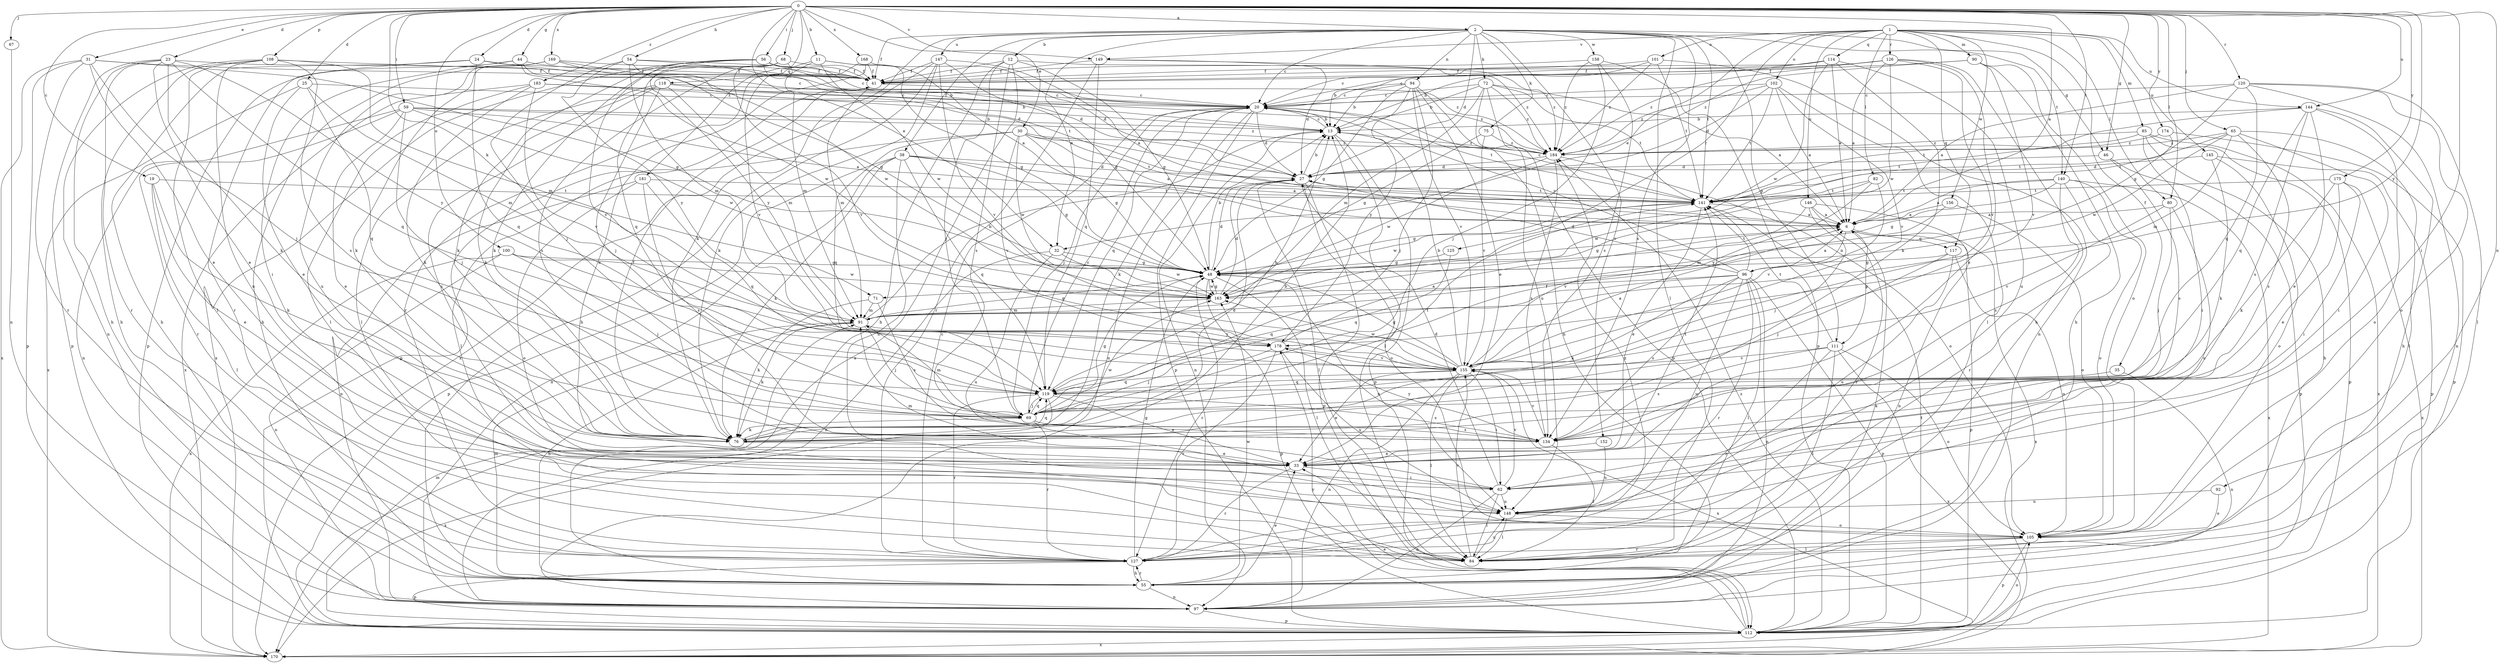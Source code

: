 strict digraph  {
0;
1;
2;
6;
11;
12;
13;
19;
20;
23;
24;
25;
27;
30;
31;
32;
33;
35;
38;
41;
44;
46;
48;
54;
55;
56;
59;
62;
65;
67;
68;
69;
71;
72;
75;
76;
80;
82;
84;
85;
90;
91;
92;
94;
96;
97;
100;
101;
102;
105;
108;
111;
112;
114;
117;
118;
119;
120;
125;
126;
127;
134;
140;
141;
144;
145;
146;
147;
148;
149;
152;
155;
156;
158;
163;
168;
169;
170;
174;
175;
178;
181;
183;
184;
0 -> 2  [label=a];
0 -> 6  [label=a];
0 -> 11  [label=b];
0 -> 19  [label=c];
0 -> 23  [label=d];
0 -> 24  [label=d];
0 -> 25  [label=d];
0 -> 30  [label=e];
0 -> 31  [label=e];
0 -> 32  [label=e];
0 -> 44  [label=g];
0 -> 46  [label=g];
0 -> 54  [label=h];
0 -> 56  [label=i];
0 -> 59  [label=i];
0 -> 62  [label=i];
0 -> 65  [label=j];
0 -> 67  [label=j];
0 -> 68  [label=j];
0 -> 71  [label=k];
0 -> 80  [label=l];
0 -> 92  [label=n];
0 -> 100  [label=o];
0 -> 108  [label=p];
0 -> 120  [label=r];
0 -> 140  [label=t];
0 -> 144  [label=u];
0 -> 149  [label=v];
0 -> 168  [label=x];
0 -> 169  [label=x];
0 -> 174  [label=y];
0 -> 175  [label=y];
0 -> 178  [label=y];
0 -> 181  [label=z];
0 -> 183  [label=z];
1 -> 32  [label=e];
1 -> 35  [label=f];
1 -> 80  [label=l];
1 -> 82  [label=l];
1 -> 85  [label=m];
1 -> 90  [label=m];
1 -> 101  [label=o];
1 -> 102  [label=o];
1 -> 114  [label=q];
1 -> 117  [label=q];
1 -> 125  [label=r];
1 -> 126  [label=r];
1 -> 144  [label=u];
1 -> 145  [label=u];
1 -> 146  [label=u];
1 -> 149  [label=v];
1 -> 156  [label=w];
2 -> 12  [label=b];
2 -> 20  [label=c];
2 -> 27  [label=d];
2 -> 32  [label=e];
2 -> 38  [label=f];
2 -> 41  [label=f];
2 -> 46  [label=g];
2 -> 72  [label=k];
2 -> 75  [label=k];
2 -> 76  [label=k];
2 -> 84  [label=l];
2 -> 94  [label=n];
2 -> 111  [label=p];
2 -> 134  [label=s];
2 -> 140  [label=t];
2 -> 141  [label=t];
2 -> 147  [label=u];
2 -> 152  [label=v];
2 -> 158  [label=w];
6 -> 48  [label=g];
6 -> 96  [label=n];
6 -> 111  [label=p];
6 -> 112  [label=p];
6 -> 117  [label=q];
6 -> 170  [label=x];
11 -> 6  [label=a];
11 -> 48  [label=g];
11 -> 118  [label=q];
11 -> 155  [label=v];
11 -> 163  [label=w];
12 -> 41  [label=f];
12 -> 48  [label=g];
12 -> 55  [label=h];
12 -> 69  [label=j];
12 -> 134  [label=s];
12 -> 170  [label=x];
12 -> 184  [label=z];
13 -> 20  [label=c];
13 -> 84  [label=l];
13 -> 97  [label=n];
13 -> 112  [label=p];
13 -> 184  [label=z];
19 -> 33  [label=e];
19 -> 76  [label=k];
19 -> 84  [label=l];
19 -> 141  [label=t];
20 -> 13  [label=b];
20 -> 27  [label=d];
20 -> 69  [label=j];
20 -> 76  [label=k];
20 -> 97  [label=n];
20 -> 112  [label=p];
20 -> 119  [label=q];
20 -> 141  [label=t];
23 -> 33  [label=e];
23 -> 41  [label=f];
23 -> 55  [label=h];
23 -> 76  [label=k];
23 -> 112  [label=p];
23 -> 119  [label=q];
23 -> 127  [label=r];
23 -> 178  [label=y];
24 -> 27  [label=d];
24 -> 41  [label=f];
24 -> 55  [label=h];
24 -> 119  [label=q];
24 -> 127  [label=r];
25 -> 20  [label=c];
25 -> 33  [label=e];
25 -> 91  [label=m];
25 -> 119  [label=q];
25 -> 170  [label=x];
27 -> 13  [label=b];
27 -> 84  [label=l];
27 -> 105  [label=o];
27 -> 112  [label=p];
27 -> 141  [label=t];
30 -> 6  [label=a];
30 -> 48  [label=g];
30 -> 84  [label=l];
30 -> 119  [label=q];
30 -> 141  [label=t];
30 -> 155  [label=v];
30 -> 163  [label=w];
30 -> 184  [label=z];
31 -> 33  [label=e];
31 -> 41  [label=f];
31 -> 48  [label=g];
31 -> 69  [label=j];
31 -> 112  [label=p];
31 -> 127  [label=r];
31 -> 170  [label=x];
32 -> 48  [label=g];
32 -> 97  [label=n];
32 -> 148  [label=u];
32 -> 163  [label=w];
33 -> 62  [label=i];
33 -> 127  [label=r];
33 -> 141  [label=t];
35 -> 97  [label=n];
35 -> 119  [label=q];
38 -> 6  [label=a];
38 -> 27  [label=d];
38 -> 48  [label=g];
38 -> 76  [label=k];
38 -> 97  [label=n];
38 -> 112  [label=p];
38 -> 119  [label=q];
38 -> 148  [label=u];
41 -> 20  [label=c];
41 -> 91  [label=m];
41 -> 112  [label=p];
44 -> 41  [label=f];
44 -> 48  [label=g];
44 -> 62  [label=i];
44 -> 112  [label=p];
44 -> 163  [label=w];
46 -> 27  [label=d];
46 -> 112  [label=p];
46 -> 134  [label=s];
48 -> 13  [label=b];
48 -> 27  [label=d];
48 -> 84  [label=l];
48 -> 112  [label=p];
48 -> 127  [label=r];
48 -> 148  [label=u];
48 -> 163  [label=w];
54 -> 41  [label=f];
54 -> 69  [label=j];
54 -> 91  [label=m];
54 -> 163  [label=w];
54 -> 178  [label=y];
54 -> 184  [label=z];
55 -> 6  [label=a];
55 -> 33  [label=e];
55 -> 91  [label=m];
55 -> 97  [label=n];
55 -> 127  [label=r];
55 -> 163  [label=w];
56 -> 20  [label=c];
56 -> 27  [label=d];
56 -> 41  [label=f];
56 -> 76  [label=k];
56 -> 141  [label=t];
56 -> 155  [label=v];
56 -> 170  [label=x];
56 -> 178  [label=y];
59 -> 6  [label=a];
59 -> 13  [label=b];
59 -> 33  [label=e];
59 -> 69  [label=j];
59 -> 97  [label=n];
59 -> 127  [label=r];
59 -> 163  [label=w];
59 -> 184  [label=z];
62 -> 27  [label=d];
62 -> 84  [label=l];
62 -> 91  [label=m];
62 -> 97  [label=n];
62 -> 148  [label=u];
62 -> 155  [label=v];
65 -> 62  [label=i];
65 -> 84  [label=l];
65 -> 91  [label=m];
65 -> 134  [label=s];
65 -> 141  [label=t];
65 -> 163  [label=w];
65 -> 184  [label=z];
67 -> 97  [label=n];
68 -> 41  [label=f];
68 -> 76  [label=k];
68 -> 91  [label=m];
68 -> 119  [label=q];
68 -> 134  [label=s];
68 -> 155  [label=v];
69 -> 20  [label=c];
69 -> 48  [label=g];
69 -> 76  [label=k];
69 -> 91  [label=m];
69 -> 119  [label=q];
69 -> 127  [label=r];
69 -> 134  [label=s];
69 -> 141  [label=t];
71 -> 76  [label=k];
71 -> 91  [label=m];
71 -> 134  [label=s];
72 -> 6  [label=a];
72 -> 13  [label=b];
72 -> 20  [label=c];
72 -> 91  [label=m];
72 -> 112  [label=p];
72 -> 141  [label=t];
72 -> 148  [label=u];
72 -> 184  [label=z];
75 -> 48  [label=g];
75 -> 155  [label=v];
75 -> 184  [label=z];
76 -> 13  [label=b];
76 -> 27  [label=d];
76 -> 33  [label=e];
76 -> 41  [label=f];
76 -> 119  [label=q];
76 -> 163  [label=w];
80 -> 6  [label=a];
80 -> 69  [label=j];
80 -> 148  [label=u];
80 -> 155  [label=v];
82 -> 141  [label=t];
82 -> 155  [label=v];
82 -> 163  [label=w];
82 -> 178  [label=y];
84 -> 148  [label=u];
84 -> 155  [label=v];
85 -> 55  [label=h];
85 -> 62  [label=i];
85 -> 112  [label=p];
85 -> 141  [label=t];
85 -> 170  [label=x];
85 -> 184  [label=z];
90 -> 41  [label=f];
90 -> 55  [label=h];
90 -> 105  [label=o];
90 -> 155  [label=v];
90 -> 184  [label=z];
91 -> 13  [label=b];
91 -> 48  [label=g];
91 -> 55  [label=h];
91 -> 69  [label=j];
91 -> 76  [label=k];
91 -> 178  [label=y];
92 -> 105  [label=o];
92 -> 148  [label=u];
94 -> 13  [label=b];
94 -> 20  [label=c];
94 -> 33  [label=e];
94 -> 48  [label=g];
94 -> 55  [label=h];
94 -> 69  [label=j];
94 -> 155  [label=v];
94 -> 178  [label=y];
96 -> 6  [label=a];
96 -> 20  [label=c];
96 -> 27  [label=d];
96 -> 76  [label=k];
96 -> 84  [label=l];
96 -> 97  [label=n];
96 -> 112  [label=p];
96 -> 119  [label=q];
96 -> 127  [label=r];
96 -> 134  [label=s];
96 -> 141  [label=t];
96 -> 148  [label=u];
96 -> 71  [label=f];
97 -> 112  [label=p];
100 -> 48  [label=g];
100 -> 69  [label=j];
100 -> 97  [label=n];
100 -> 163  [label=w];
100 -> 170  [label=x];
101 -> 13  [label=b];
101 -> 41  [label=f];
101 -> 97  [label=n];
101 -> 141  [label=t];
101 -> 184  [label=z];
102 -> 6  [label=a];
102 -> 20  [label=c];
102 -> 27  [label=d];
102 -> 84  [label=l];
102 -> 141  [label=t];
102 -> 155  [label=v];
102 -> 184  [label=z];
105 -> 84  [label=l];
105 -> 112  [label=p];
105 -> 127  [label=r];
108 -> 41  [label=f];
108 -> 55  [label=h];
108 -> 84  [label=l];
108 -> 91  [label=m];
108 -> 97  [label=n];
108 -> 134  [label=s];
108 -> 148  [label=u];
111 -> 84  [label=l];
111 -> 105  [label=o];
111 -> 127  [label=r];
111 -> 134  [label=s];
111 -> 141  [label=t];
111 -> 155  [label=v];
111 -> 170  [label=x];
112 -> 33  [label=e];
112 -> 91  [label=m];
112 -> 105  [label=o];
112 -> 141  [label=t];
112 -> 170  [label=x];
112 -> 178  [label=y];
112 -> 184  [label=z];
114 -> 6  [label=a];
114 -> 13  [label=b];
114 -> 20  [label=c];
114 -> 41  [label=f];
114 -> 76  [label=k];
114 -> 148  [label=u];
114 -> 163  [label=w];
117 -> 48  [label=g];
117 -> 69  [label=j];
117 -> 105  [label=o];
117 -> 148  [label=u];
118 -> 20  [label=c];
118 -> 62  [label=i];
118 -> 69  [label=j];
118 -> 76  [label=k];
118 -> 84  [label=l];
118 -> 91  [label=m];
118 -> 184  [label=z];
119 -> 13  [label=b];
119 -> 33  [label=e];
119 -> 69  [label=j];
119 -> 127  [label=r];
119 -> 134  [label=s];
119 -> 170  [label=x];
120 -> 6  [label=a];
120 -> 20  [label=c];
120 -> 48  [label=g];
120 -> 84  [label=l];
120 -> 97  [label=n];
120 -> 105  [label=o];
120 -> 119  [label=q];
125 -> 48  [label=g];
125 -> 119  [label=q];
126 -> 6  [label=a];
126 -> 20  [label=c];
126 -> 33  [label=e];
126 -> 41  [label=f];
126 -> 55  [label=h];
126 -> 155  [label=v];
126 -> 163  [label=w];
126 -> 184  [label=z];
127 -> 20  [label=c];
127 -> 48  [label=g];
127 -> 55  [label=h];
127 -> 112  [label=p];
127 -> 184  [label=z];
134 -> 84  [label=l];
134 -> 155  [label=v];
134 -> 178  [label=y];
140 -> 6  [label=a];
140 -> 48  [label=g];
140 -> 105  [label=o];
140 -> 127  [label=r];
140 -> 134  [label=s];
140 -> 141  [label=t];
140 -> 170  [label=x];
141 -> 6  [label=a];
141 -> 20  [label=c];
141 -> 33  [label=e];
141 -> 48  [label=g];
141 -> 163  [label=w];
144 -> 13  [label=b];
144 -> 33  [label=e];
144 -> 55  [label=h];
144 -> 105  [label=o];
144 -> 119  [label=q];
144 -> 134  [label=s];
144 -> 141  [label=t];
145 -> 27  [label=d];
145 -> 76  [label=k];
145 -> 105  [label=o];
145 -> 112  [label=p];
146 -> 6  [label=a];
146 -> 69  [label=j];
146 -> 97  [label=n];
146 -> 127  [label=r];
146 -> 155  [label=v];
147 -> 6  [label=a];
147 -> 41  [label=f];
147 -> 48  [label=g];
147 -> 55  [label=h];
147 -> 76  [label=k];
147 -> 155  [label=v];
147 -> 170  [label=x];
148 -> 84  [label=l];
148 -> 105  [label=o];
149 -> 27  [label=d];
149 -> 41  [label=f];
149 -> 119  [label=q];
149 -> 127  [label=r];
149 -> 184  [label=z];
152 -> 33  [label=e];
152 -> 148  [label=u];
155 -> 6  [label=a];
155 -> 13  [label=b];
155 -> 33  [label=e];
155 -> 48  [label=g];
155 -> 62  [label=i];
155 -> 84  [label=l];
155 -> 97  [label=n];
155 -> 119  [label=q];
155 -> 163  [label=w];
155 -> 170  [label=x];
156 -> 6  [label=a];
156 -> 91  [label=m];
156 -> 105  [label=o];
158 -> 41  [label=f];
158 -> 69  [label=j];
158 -> 112  [label=p];
158 -> 134  [label=s];
158 -> 184  [label=z];
163 -> 27  [label=d];
163 -> 48  [label=g];
163 -> 91  [label=m];
168 -> 27  [label=d];
168 -> 33  [label=e];
168 -> 41  [label=f];
168 -> 127  [label=r];
169 -> 13  [label=b];
169 -> 20  [label=c];
169 -> 41  [label=f];
169 -> 55  [label=h];
169 -> 76  [label=k];
169 -> 148  [label=u];
174 -> 112  [label=p];
174 -> 141  [label=t];
174 -> 184  [label=z];
175 -> 33  [label=e];
175 -> 62  [label=i];
175 -> 76  [label=k];
175 -> 141  [label=t];
175 -> 170  [label=x];
178 -> 6  [label=a];
178 -> 69  [label=j];
178 -> 127  [label=r];
178 -> 148  [label=u];
178 -> 155  [label=v];
181 -> 97  [label=n];
181 -> 105  [label=o];
181 -> 119  [label=q];
181 -> 134  [label=s];
181 -> 141  [label=t];
183 -> 13  [label=b];
183 -> 20  [label=c];
183 -> 76  [label=k];
183 -> 84  [label=l];
183 -> 155  [label=v];
183 -> 170  [label=x];
184 -> 27  [label=d];
184 -> 105  [label=o];
184 -> 134  [label=s];
184 -> 163  [label=w];
}
